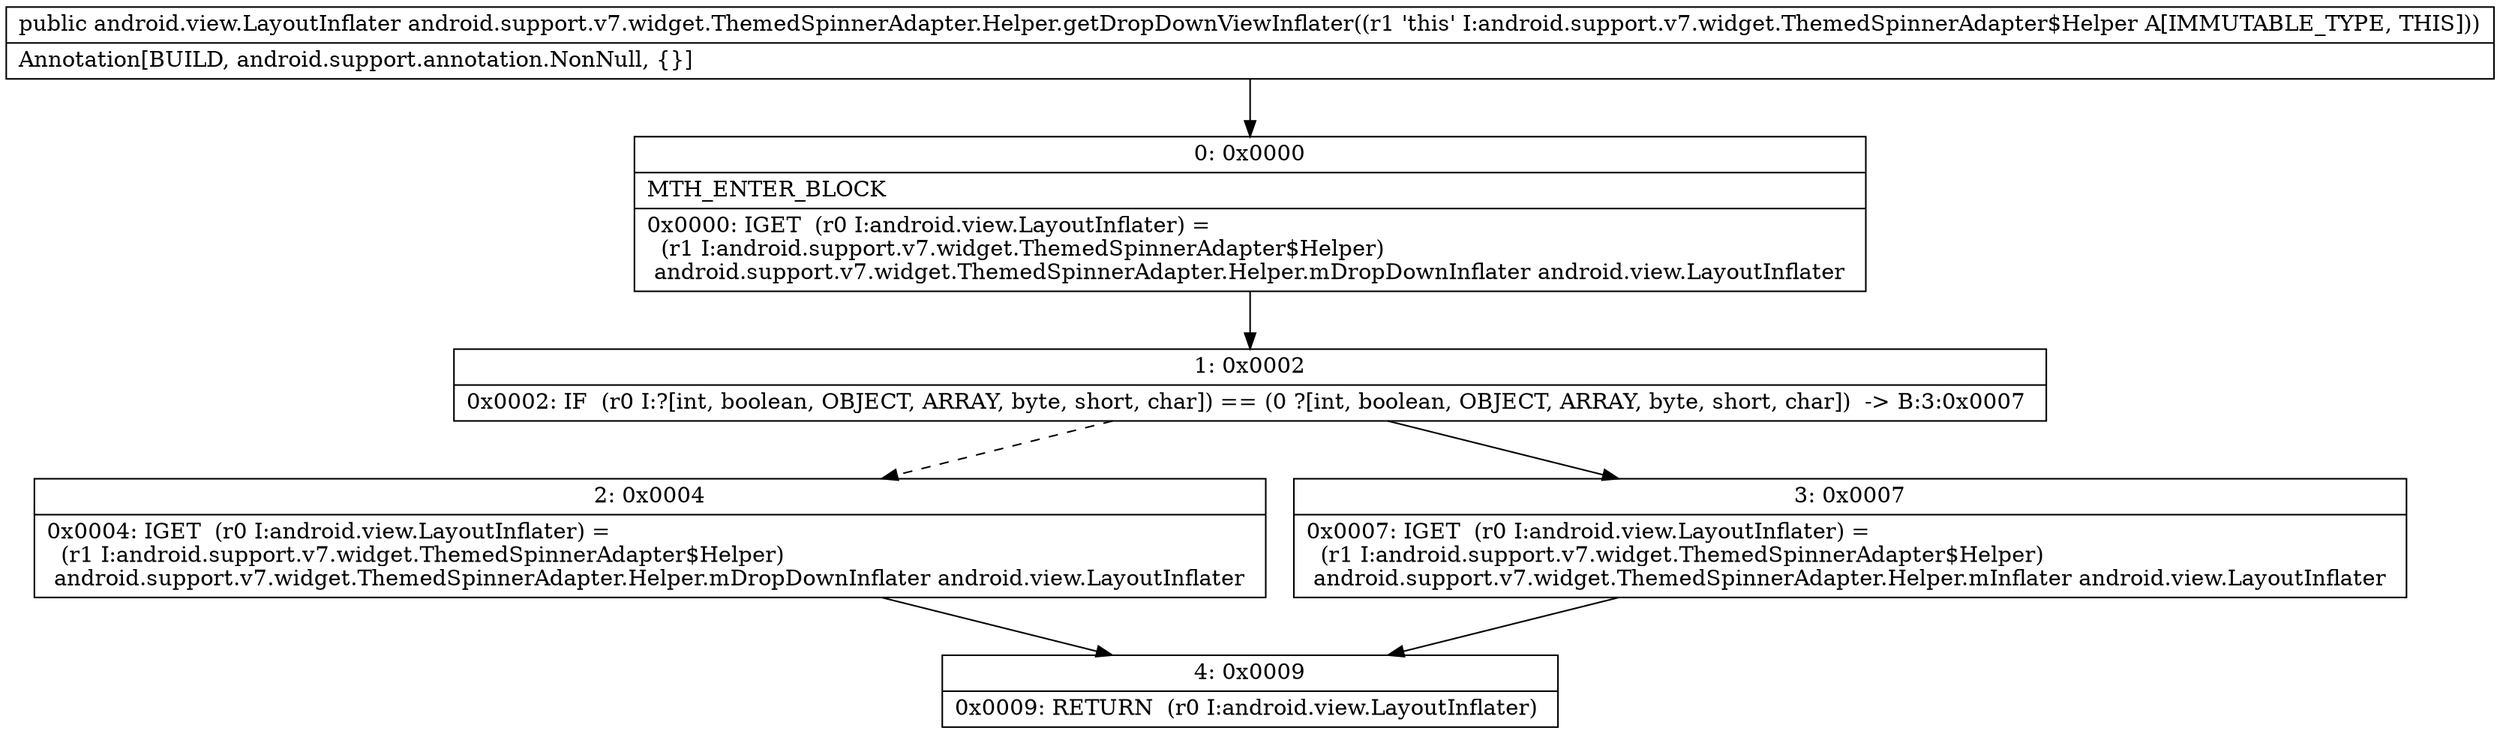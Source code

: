 digraph "CFG forandroid.support.v7.widget.ThemedSpinnerAdapter.Helper.getDropDownViewInflater()Landroid\/view\/LayoutInflater;" {
Node_0 [shape=record,label="{0\:\ 0x0000|MTH_ENTER_BLOCK\l|0x0000: IGET  (r0 I:android.view.LayoutInflater) = \l  (r1 I:android.support.v7.widget.ThemedSpinnerAdapter$Helper)\l android.support.v7.widget.ThemedSpinnerAdapter.Helper.mDropDownInflater android.view.LayoutInflater \l}"];
Node_1 [shape=record,label="{1\:\ 0x0002|0x0002: IF  (r0 I:?[int, boolean, OBJECT, ARRAY, byte, short, char]) == (0 ?[int, boolean, OBJECT, ARRAY, byte, short, char])  \-\> B:3:0x0007 \l}"];
Node_2 [shape=record,label="{2\:\ 0x0004|0x0004: IGET  (r0 I:android.view.LayoutInflater) = \l  (r1 I:android.support.v7.widget.ThemedSpinnerAdapter$Helper)\l android.support.v7.widget.ThemedSpinnerAdapter.Helper.mDropDownInflater android.view.LayoutInflater \l}"];
Node_3 [shape=record,label="{3\:\ 0x0007|0x0007: IGET  (r0 I:android.view.LayoutInflater) = \l  (r1 I:android.support.v7.widget.ThemedSpinnerAdapter$Helper)\l android.support.v7.widget.ThemedSpinnerAdapter.Helper.mInflater android.view.LayoutInflater \l}"];
Node_4 [shape=record,label="{4\:\ 0x0009|0x0009: RETURN  (r0 I:android.view.LayoutInflater) \l}"];
MethodNode[shape=record,label="{public android.view.LayoutInflater android.support.v7.widget.ThemedSpinnerAdapter.Helper.getDropDownViewInflater((r1 'this' I:android.support.v7.widget.ThemedSpinnerAdapter$Helper A[IMMUTABLE_TYPE, THIS]))  | Annotation[BUILD, android.support.annotation.NonNull, \{\}]\l}"];
MethodNode -> Node_0;
Node_0 -> Node_1;
Node_1 -> Node_2[style=dashed];
Node_1 -> Node_3;
Node_2 -> Node_4;
Node_3 -> Node_4;
}

